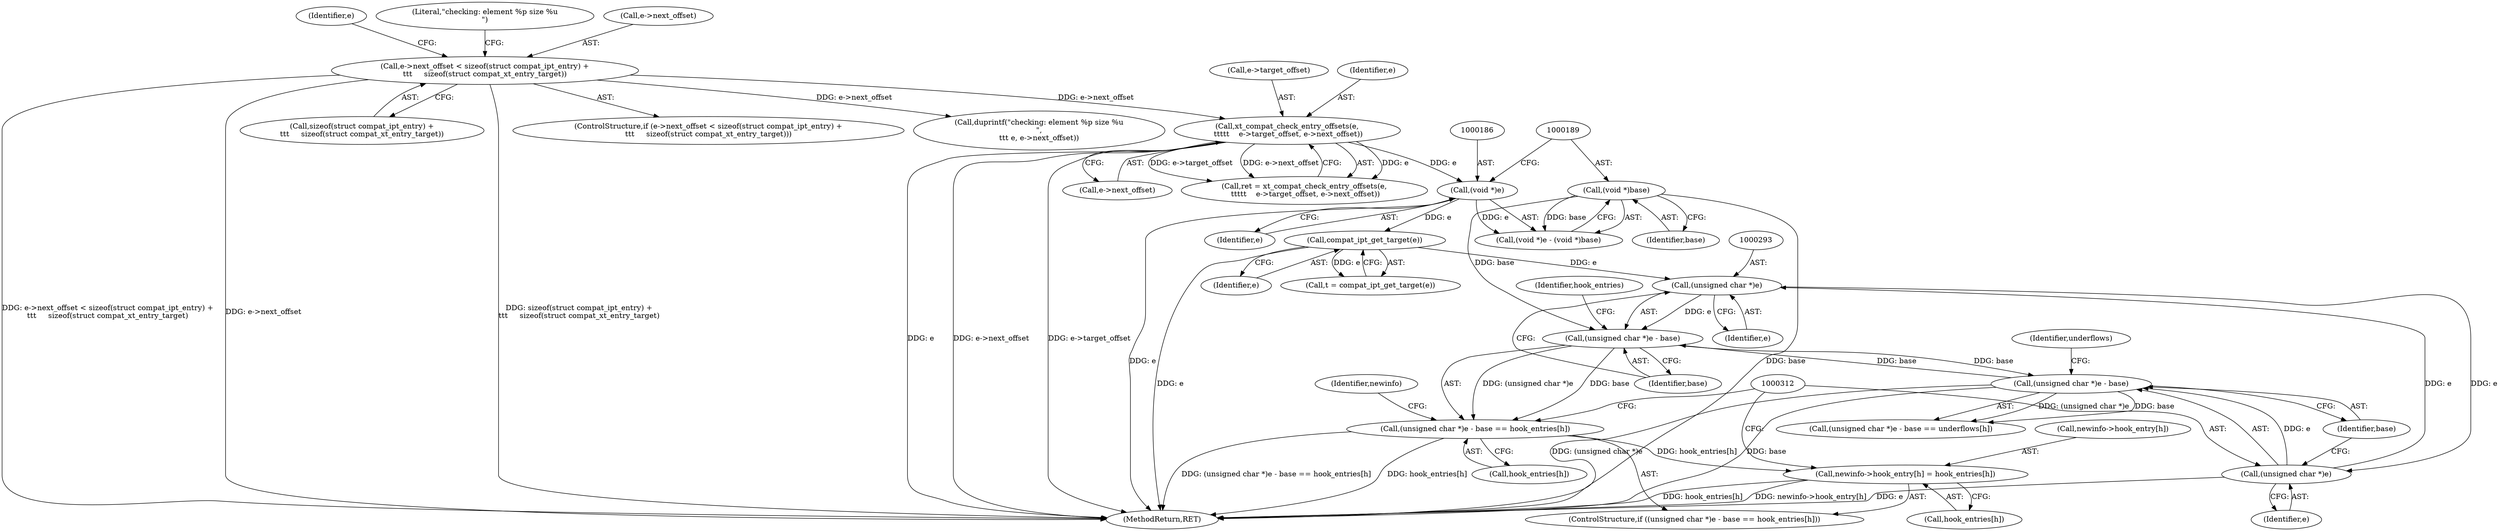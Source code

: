 digraph "1_linux_ce683e5f9d045e5d67d1312a42b359cb2ab2a13c_1@array" {
"1000299" [label="(Call,newinfo->hook_entry[h] = hook_entries[h])"];
"1000290" [label="(Call,(unsigned char *)e - base == hook_entries[h])"];
"1000291" [label="(Call,(unsigned char *)e - base)"];
"1000292" [label="(Call,(unsigned char *)e)"];
"1000215" [label="(Call,compat_ipt_get_target(e))"];
"1000185" [label="(Call,(void *)e)"];
"1000163" [label="(Call,xt_compat_check_entry_offsets(e,\n \t\t\t\t\t    e->target_offset, e->next_offset))"];
"1000132" [label="(Call,e->next_offset < sizeof(struct compat_ipt_entry) +\n\t\t\t     sizeof(struct compat_xt_entry_target))"];
"1000311" [label="(Call,(unsigned char *)e)"];
"1000188" [label="(Call,(void *)base)"];
"1000310" [label="(Call,(unsigned char *)e - base)"];
"1000142" [label="(Call,duprintf(\"checking: element %p size %u\n\",\n\t\t\t e, e->next_offset))"];
"1000314" [label="(Identifier,base)"];
"1000291" [label="(Call,(unsigned char *)e - base)"];
"1000297" [label="(Identifier,hook_entries)"];
"1000213" [label="(Call,t = compat_ipt_get_target(e))"];
"1000161" [label="(Call,ret = xt_compat_check_entry_offsets(e,\n \t\t\t\t\t    e->target_offset, e->next_offset))"];
"1000310" [label="(Call,(unsigned char *)e - base)"];
"1000311" [label="(Call,(unsigned char *)e)"];
"1000165" [label="(Call,e->target_offset)"];
"1000163" [label="(Call,xt_compat_check_entry_offsets(e,\n \t\t\t\t\t    e->target_offset, e->next_offset))"];
"1000295" [label="(Identifier,base)"];
"1000216" [label="(Identifier,e)"];
"1000294" [label="(Identifier,e)"];
"1000300" [label="(Call,newinfo->hook_entry[h])"];
"1000132" [label="(Call,e->next_offset < sizeof(struct compat_ipt_entry) +\n\t\t\t     sizeof(struct compat_xt_entry_target))"];
"1000156" [label="(Identifier,e)"];
"1000143" [label="(Literal,\"checking: element %p size %u\n\")"];
"1000296" [label="(Call,hook_entries[h])"];
"1000289" [label="(ControlStructure,if ((unsigned char *)e - base == hook_entries[h]))"];
"1000313" [label="(Identifier,e)"];
"1000292" [label="(Call,(unsigned char *)e)"];
"1000185" [label="(Call,(void *)e)"];
"1000215" [label="(Call,compat_ipt_get_target(e))"];
"1000168" [label="(Call,e->next_offset)"];
"1000302" [label="(Identifier,newinfo)"];
"1000136" [label="(Call,sizeof(struct compat_ipt_entry) +\n\t\t\t     sizeof(struct compat_xt_entry_target))"];
"1000299" [label="(Call,newinfo->hook_entry[h] = hook_entries[h])"];
"1000133" [label="(Call,e->next_offset)"];
"1000187" [label="(Identifier,e)"];
"1000188" [label="(Call,(void *)base)"];
"1000184" [label="(Call,(void *)e - (void *)base)"];
"1000190" [label="(Identifier,base)"];
"1000375" [label="(MethodReturn,RET)"];
"1000164" [label="(Identifier,e)"];
"1000131" [label="(ControlStructure,if (e->next_offset < sizeof(struct compat_ipt_entry) +\n\t\t\t     sizeof(struct compat_xt_entry_target)))"];
"1000290" [label="(Call,(unsigned char *)e - base == hook_entries[h])"];
"1000305" [label="(Call,hook_entries[h])"];
"1000316" [label="(Identifier,underflows)"];
"1000309" [label="(Call,(unsigned char *)e - base == underflows[h])"];
"1000299" -> "1000289"  [label="AST: "];
"1000299" -> "1000305"  [label="CFG: "];
"1000300" -> "1000299"  [label="AST: "];
"1000305" -> "1000299"  [label="AST: "];
"1000312" -> "1000299"  [label="CFG: "];
"1000299" -> "1000375"  [label="DDG: hook_entries[h]"];
"1000299" -> "1000375"  [label="DDG: newinfo->hook_entry[h]"];
"1000290" -> "1000299"  [label="DDG: hook_entries[h]"];
"1000290" -> "1000289"  [label="AST: "];
"1000290" -> "1000296"  [label="CFG: "];
"1000291" -> "1000290"  [label="AST: "];
"1000296" -> "1000290"  [label="AST: "];
"1000302" -> "1000290"  [label="CFG: "];
"1000312" -> "1000290"  [label="CFG: "];
"1000290" -> "1000375"  [label="DDG: (unsigned char *)e - base == hook_entries[h]"];
"1000290" -> "1000375"  [label="DDG: hook_entries[h]"];
"1000291" -> "1000290"  [label="DDG: (unsigned char *)e"];
"1000291" -> "1000290"  [label="DDG: base"];
"1000291" -> "1000295"  [label="CFG: "];
"1000292" -> "1000291"  [label="AST: "];
"1000295" -> "1000291"  [label="AST: "];
"1000297" -> "1000291"  [label="CFG: "];
"1000292" -> "1000291"  [label="DDG: e"];
"1000188" -> "1000291"  [label="DDG: base"];
"1000310" -> "1000291"  [label="DDG: base"];
"1000291" -> "1000310"  [label="DDG: base"];
"1000292" -> "1000294"  [label="CFG: "];
"1000293" -> "1000292"  [label="AST: "];
"1000294" -> "1000292"  [label="AST: "];
"1000295" -> "1000292"  [label="CFG: "];
"1000215" -> "1000292"  [label="DDG: e"];
"1000311" -> "1000292"  [label="DDG: e"];
"1000292" -> "1000311"  [label="DDG: e"];
"1000215" -> "1000213"  [label="AST: "];
"1000215" -> "1000216"  [label="CFG: "];
"1000216" -> "1000215"  [label="AST: "];
"1000213" -> "1000215"  [label="CFG: "];
"1000215" -> "1000375"  [label="DDG: e"];
"1000215" -> "1000213"  [label="DDG: e"];
"1000185" -> "1000215"  [label="DDG: e"];
"1000185" -> "1000184"  [label="AST: "];
"1000185" -> "1000187"  [label="CFG: "];
"1000186" -> "1000185"  [label="AST: "];
"1000187" -> "1000185"  [label="AST: "];
"1000189" -> "1000185"  [label="CFG: "];
"1000185" -> "1000375"  [label="DDG: e"];
"1000185" -> "1000184"  [label="DDG: e"];
"1000163" -> "1000185"  [label="DDG: e"];
"1000163" -> "1000161"  [label="AST: "];
"1000163" -> "1000168"  [label="CFG: "];
"1000164" -> "1000163"  [label="AST: "];
"1000165" -> "1000163"  [label="AST: "];
"1000168" -> "1000163"  [label="AST: "];
"1000161" -> "1000163"  [label="CFG: "];
"1000163" -> "1000375"  [label="DDG: e"];
"1000163" -> "1000375"  [label="DDG: e->next_offset"];
"1000163" -> "1000375"  [label="DDG: e->target_offset"];
"1000163" -> "1000161"  [label="DDG: e"];
"1000163" -> "1000161"  [label="DDG: e->target_offset"];
"1000163" -> "1000161"  [label="DDG: e->next_offset"];
"1000132" -> "1000163"  [label="DDG: e->next_offset"];
"1000132" -> "1000131"  [label="AST: "];
"1000132" -> "1000136"  [label="CFG: "];
"1000133" -> "1000132"  [label="AST: "];
"1000136" -> "1000132"  [label="AST: "];
"1000143" -> "1000132"  [label="CFG: "];
"1000156" -> "1000132"  [label="CFG: "];
"1000132" -> "1000375"  [label="DDG: e->next_offset < sizeof(struct compat_ipt_entry) +\n\t\t\t     sizeof(struct compat_xt_entry_target)"];
"1000132" -> "1000375"  [label="DDG: e->next_offset"];
"1000132" -> "1000375"  [label="DDG: sizeof(struct compat_ipt_entry) +\n\t\t\t     sizeof(struct compat_xt_entry_target)"];
"1000132" -> "1000142"  [label="DDG: e->next_offset"];
"1000311" -> "1000310"  [label="AST: "];
"1000311" -> "1000313"  [label="CFG: "];
"1000312" -> "1000311"  [label="AST: "];
"1000313" -> "1000311"  [label="AST: "];
"1000314" -> "1000311"  [label="CFG: "];
"1000311" -> "1000375"  [label="DDG: e"];
"1000311" -> "1000310"  [label="DDG: e"];
"1000188" -> "1000184"  [label="AST: "];
"1000188" -> "1000190"  [label="CFG: "];
"1000189" -> "1000188"  [label="AST: "];
"1000190" -> "1000188"  [label="AST: "];
"1000184" -> "1000188"  [label="CFG: "];
"1000188" -> "1000375"  [label="DDG: base"];
"1000188" -> "1000184"  [label="DDG: base"];
"1000310" -> "1000309"  [label="AST: "];
"1000310" -> "1000314"  [label="CFG: "];
"1000314" -> "1000310"  [label="AST: "];
"1000316" -> "1000310"  [label="CFG: "];
"1000310" -> "1000375"  [label="DDG: (unsigned char *)e"];
"1000310" -> "1000375"  [label="DDG: base"];
"1000310" -> "1000309"  [label="DDG: (unsigned char *)e"];
"1000310" -> "1000309"  [label="DDG: base"];
}
